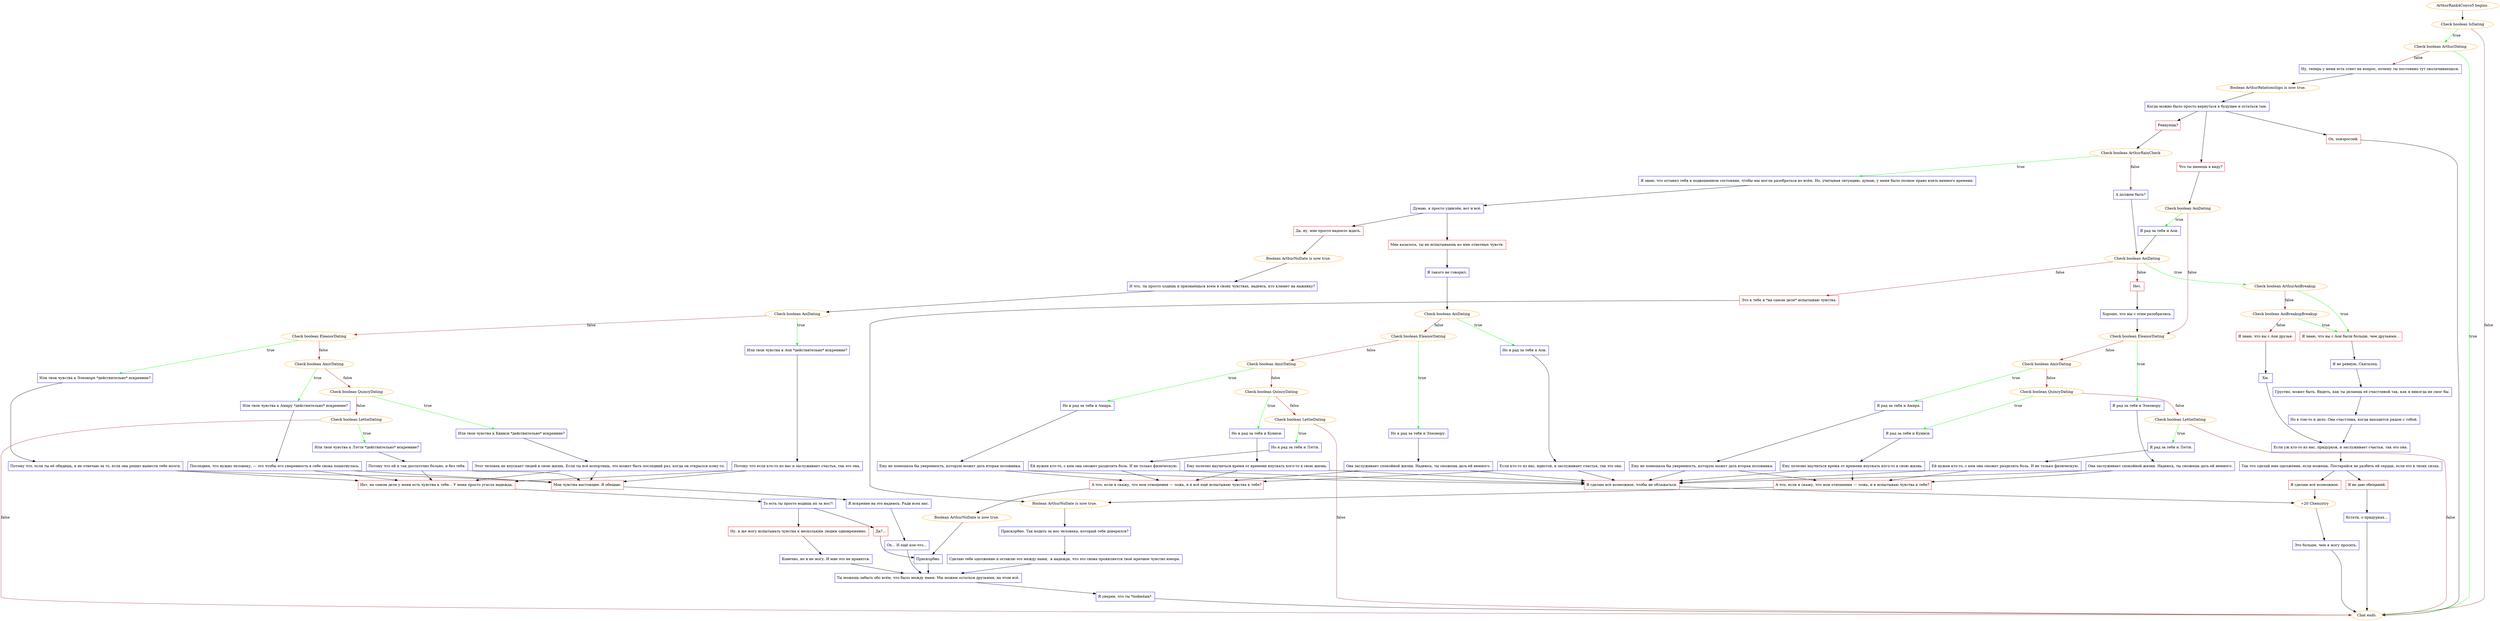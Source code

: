 digraph {
	"ArthurRank4Convo5 begins." [color=orange];
		"ArthurRank4Convo5 begins." -> j2018845881;
	j2018845881 [label="Check boolean IsDating",color=orange];
		j2018845881 -> j2993237603 [label=true,color=green];
		j2018845881 -> "Chat ends." [label=false,color=brown];
	j2993237603 [label="Check boolean ArthurDating",color=orange];
		j2993237603 -> "Chat ends." [label=true,color=green];
		j2993237603 -> j1662043739 [label=false,color=brown];
	"Chat ends." [color=orange];
	j1662043739 [label="Ну, теперь у меня есть ответ на вопрос, почему ты постоянно тут околачиваешься.",shape=box,color=blue];
		j1662043739 -> j3555498466;
	j3555498466 [label="Boolean ArthurRelationships is now true.",color=orange];
		j3555498466 -> j3566411161;
	j3566411161 [label="Когда можно было просто вернуться в будущее и остаться там.",shape=box,color=blue];
		j3566411161 -> j1415331284;
		j3566411161 -> j884874696;
		j3566411161 -> j2794707740;
	j1415331284 [label="Ох, повзрослей.",shape=box,color=red];
		j1415331284 -> "Chat ends.";
	j884874696 [label="Ревнуешь?",shape=box,color=red];
		j884874696 -> j1876090925;
	j2794707740 [label="Что ты имеешь в виду?",shape=box,color=red];
		j2794707740 -> j3574252422;
	j1876090925 [label="Check boolean ArthurRainCheck",color=orange];
		j1876090925 -> j1115159864 [label=true,color=green];
		j1876090925 -> j3310025320 [label=false,color=brown];
	j3574252422 [label="Check boolean AoiDating",color=orange];
		j3574252422 -> j3016642532 [label=true,color=green];
		j3574252422 -> j1759626161 [label=false,color=brown];
	j1115159864 [label="Я знаю, что оставил тебя в подвешенном состоянии, чтобы мы могли разобраться во всём. Но, учитывая ситуацию, думаю, у меня было полное право взять немного времени.",shape=box,color=blue];
		j1115159864 -> j4036040275;
	j3310025320 [label="А должен быть?",shape=box,color=blue];
		j3310025320 -> j2279261553;
	j3016642532 [label="Я рад за тебя и Аои.",shape=box,color=blue];
		j3016642532 -> j2279261553;
	j1759626161 [label="Check boolean EleanorDating",color=orange];
		j1759626161 -> j326254081 [label=true,color=green];
		j1759626161 -> j4274557196 [label=false,color=brown];
	j4036040275 [label="Думаю, я просто удивлён, вот и всё.",shape=box,color=blue];
		j4036040275 -> j2379981226;
		j4036040275 -> j451428641;
	j2279261553 [label="Check boolean AoiDating",color=orange];
		j2279261553 -> j1863277533 [label=true,color=green];
		j2279261553 -> j217928144 [label=false,color=brown];
		j2279261553 -> j2697919284 [label=false,color=brown];
	j326254081 [label="Я рад за тебя и Элеонору.",shape=box,color=blue];
		j326254081 -> j138353329;
	j4274557196 [label="Check boolean AmirDating",color=orange];
		j4274557196 -> j137511113 [label=true,color=green];
		j4274557196 -> j1675108729 [label=false,color=brown];
	j2379981226 [label="Мне казалось, ты не испытываешь ко мне ответных чувств.",shape=box,color=red];
		j2379981226 -> j3165697734;
	j451428641 [label="Да, ну, мне просто надоело ждать.",shape=box,color=red];
		j451428641 -> j374197271;
	j1863277533 [label="Check boolean ArthurAoiBreakup",color=orange];
		j1863277533 -> j2966052549 [label=true,color=green];
		j1863277533 -> j1641706424 [label=false,color=brown];
	j217928144 [label="Нет.",shape=box,color=red];
		j217928144 -> j3428654882;
	j2697919284 [label="Это к тебе я *на самом деле* испытываю чувства.",shape=box,color=red];
		j2697919284 -> j1123563109;
	j138353329 [label="Она заслуживает спокойной жизни. Надеюсь, ты сможешь дать ей немного.",shape=box,color=blue];
		j138353329 -> j1850996695;
		j138353329 -> j2879019675;
	j137511113 [label="Я рад за тебя и Амира.",shape=box,color=blue];
		j137511113 -> j3819689010;
	j1675108729 [label="Check boolean QuincyDating",color=orange];
		j1675108729 -> j732352846 [label=true,color=green];
		j1675108729 -> j3895399393 [label=false,color=brown];
	j3165697734 [label="Я такого не говорил.",shape=box,color=blue];
		j3165697734 -> j1292584064;
	j374197271 [label="Boolean ArthurNoDate is now true.",color=orange];
		j374197271 -> j2714499806;
	j2966052549 [label="Я знаю, что вы с Аои были больше, чем друзьями…",shape=box,color=red];
		j2966052549 -> j2626188938;
	j1641706424 [label="Check boolean AoiBreakupBreakup",color=orange];
		j1641706424 -> j2966052549 [label=true,color=green];
		j1641706424 -> j1572992606 [label=false,color=brown];
	j3428654882 [label="Хорошо, что мы с этим разобрались.",shape=box,color=blue];
		j3428654882 -> j1759626161;
	j1123563109 [label="Boolean ArthurNoDate is now true.",color=orange];
		j1123563109 -> j3713599283;
	j1850996695 [label="Я сделаю всё возможное, чтобы не облажаться.",shape=box,color=red];
		j1850996695 -> j365980205;
	j2879019675 [label="А что, если я скажу, что мои отношения — ложь, и я испытываю чувства к тебе?",shape=box,color=red];
		j2879019675 -> j1123563109;
	j3819689010 [label="Ему не помешала бы уверенность, которую может дать вторая половинка.",shape=box,color=blue];
		j3819689010 -> j1850996695;
		j3819689010 -> j2879019675;
	j732352846 [label="Я рад за тебя и Куинси.",shape=box,color=blue];
		j732352846 -> j363880495;
	j3895399393 [label="Check boolean LettieDating",color=orange];
		j3895399393 -> j4108686630 [label=true,color=green];
		j3895399393 -> "Chat ends." [label=false,color=brown];
	j1292584064 [label="Check boolean AoiDating",color=orange];
		j1292584064 -> j2374194503 [label=true,color=green];
		j1292584064 -> j1044422633 [label=false,color=brown];
	j2714499806 [label="И что, ты просто ходишь и признаёшься всем в своих чувствах, надеясь, кто клюнет на наживку?",shape=box,color=blue];
		j2714499806 -> j2578975380;
	j2626188938 [label="Я не ревную, Скиталец.",shape=box,color=blue];
		j2626188938 -> j3457420048;
	j1572992606 [label="Я знаю, что вы с Аои друзья.",shape=box,color=red];
		j1572992606 -> j3896483603;
	j3713599283 [label="Прискорбно. Так водить за нос человека, который тебе доверился?",shape=box,color=blue];
		j3713599283 -> j2586759458;
	j365980205 [label="+20 Chemistry",color=orange];
		j365980205 -> j2527145132;
	j363880495 [label="Ему полезно научиться время от времени впускать кого-то в свою жизнь.",shape=box,color=blue];
		j363880495 -> j1850996695;
		j363880495 -> j2879019675;
	j4108686630 [label="Я рад за тебя и Лэтти.",shape=box,color=blue];
		j4108686630 -> j3454842830;
	j2374194503 [label="Но я рад за тебя и Аои.",shape=box,color=blue];
		j2374194503 -> j1988327070;
	j1044422633 [label="Check boolean EleanorDating",color=orange];
		j1044422633 -> j949086113 [label=true,color=green];
		j1044422633 -> j2191467577 [label=false,color=brown];
	j2578975380 [label="Check boolean AoiDating",color=orange];
		j2578975380 -> j4111091985 [label=true,color=green];
		j2578975380 -> j1553816266 [label=false,color=brown];
	j3457420048 [label="Грустно, может быть. Видеть, как ты делаешь её счастливой так, как я никогда не смог бы.",shape=box,color=blue];
		j3457420048 -> j4077934128;
	j3896483603 [label="Хм.",shape=box,color=blue];
		j3896483603 -> j1682230099;
	j2586759458 [label="Сделаю тебе одолжение и оставлю это между нами,  в надежде, что это снова проявляется твоё мрачное чувство юмора.",shape=box,color=blue];
		j2586759458 -> j1456875555;
	j2527145132 [label="Это больше, чем я могу просить.",shape=box,color=blue];
		j2527145132 -> "Chat ends.";
	j3454842830 [label="Ей нужен кто-то, с кем она сможет разделить боль. И не только физическую.",shape=box,color=blue];
		j3454842830 -> j1850996695;
		j3454842830 -> j2879019675;
	j1988327070 [label="Если кто-то из нас, идиотов, и заслуживает счастья, так это она.",shape=box,color=blue];
		j1988327070 -> j1850996695;
		j1988327070 -> j3255562968;
	j949086113 [label="Но я рад за тебя и Элеонору.",shape=box,color=blue];
		j949086113 -> j3965362252;
	j2191467577 [label="Check boolean AmirDating",color=orange];
		j2191467577 -> j4096068900 [label=true,color=green];
		j2191467577 -> j3786569169 [label=false,color=brown];
	j4111091985 [label="Или твои чувства к Аои *действительно* искренние?",shape=box,color=blue];
		j4111091985 -> j1182044566;
	j1553816266 [label="Check boolean EleanorDating",color=orange];
		j1553816266 -> j3845270360 [label=true,color=green];
		j1553816266 -> j2704905820 [label=false,color=brown];
	j4077934128 [label="Но в том-то и дело. Она счастлива, когда находится рядом с тобой.",shape=box,color=blue];
		j4077934128 -> j1682230099;
	j1682230099 [label="Если уж кто-то из нас, придурков, и заслуживает счастья, так это она.",shape=box,color=blue];
		j1682230099 -> j2719434703;
	j1456875555 [label="Ты можешь забыть обо всём, что было между нами. Мы можем остаться друзьями, на этом всё.",shape=box,color=blue];
		j1456875555 -> j107344947;
	j3255562968 [label="А что, если я скажу, что мои отношения — ложь, и я всё ещё испытываю чувства к тебе?",shape=box,color=red];
		j3255562968 -> j4002141645;
	j3965362252 [label="Она заслуживает спокойной жизни. Надеюсь, ты сможешь дать ей немного.",shape=box,color=blue];
		j3965362252 -> j1850996695;
		j3965362252 -> j3255562968;
	j4096068900 [label="Но я рад за тебя и Амира.",shape=box,color=blue];
		j4096068900 -> j593117837;
	j3786569169 [label="Check boolean QuincyDating",color=orange];
		j3786569169 -> j160124329 [label=true,color=green];
		j3786569169 -> j500909637 [label=false,color=brown];
	j1182044566 [label="Потому что если кто-то из нас и заслуживает счастья, так это она.",shape=box,color=blue];
		j1182044566 -> j3757686168;
		j1182044566 -> j168827275;
	j3845270360 [label="Или твои чувства к Элеоноре *действительно* искренние?",shape=box,color=blue];
		j3845270360 -> j827293485;
	j2704905820 [label="Check boolean AmirDating",color=orange];
		j2704905820 -> j3224979604 [label=true,color=green];
		j2704905820 -> j1535484838 [label=false,color=brown];
	j2719434703 [label="Так что сделай мне одолжение, если можешь. Постарайся не разбить ей сердце, если это в твоих силах.",shape=box,color=blue];
		j2719434703 -> j3030041434;
		j2719434703 -> j3964820715;
	j107344947 [label="Я уверен, что ты *поймёшь*.",shape=box,color=blue];
		j107344947 -> "Chat ends.";
	j4002141645 [label="Boolean ArthurNoDate is now true.",color=orange];
		j4002141645 -> j578626136;
	j593117837 [label="Ему не помешала бы уверенность, которую может дать вторая половинка.",shape=box,color=blue];
		j593117837 -> j1850996695;
		j593117837 -> j3255562968;
	j160124329 [label="Но я рад за тебя и Куинси.",shape=box,color=blue];
		j160124329 -> j3425233193;
	j500909637 [label="Check boolean LettieDating",color=orange];
		j500909637 -> j784177242 [label=true,color=green];
		j500909637 -> "Chat ends." [label=false,color=brown];
	j3757686168 [label="Мои чувства настоящие. Я обещаю.",shape=box,color=red];
		j3757686168 -> j45254267;
	j168827275 [label="Нет, на самом деле у меня есть чувства к тебе... У меня просто угасла надежда.",shape=box,color=red];
		j168827275 -> j4238613353;
	j827293485 [label="Потому что, если ты её обидишь, я не отвечаю за то, если она решит вынести тебе мозги.",shape=box,color=blue];
		j827293485 -> j3757686168;
		j827293485 -> j168827275;
	j3224979604 [label="Или твои чувства к Амиру *действительно* искренние?",shape=box,color=blue];
		j3224979604 -> j2847140922;
	j1535484838 [label="Check boolean QuincyDating",color=orange];
		j1535484838 -> j245424197 [label=true,color=green];
		j1535484838 -> j2093702655 [label=false,color=brown];
	j3030041434 [label="Я сделаю всё возможное.",shape=box,color=red];
		j3030041434 -> j365980205;
	j3964820715 [label="Я не даю обещаний.",shape=box,color=red];
		j3964820715 -> j3810358573;
	j578626136 [label="Прискорбно.",shape=box,color=blue];
		j578626136 -> j1456875555;
	j3425233193 [label="Ему полезно научиться время от времени впускать кого-то в свою жизнь.",shape=box,color=blue];
		j3425233193 -> j1850996695;
		j3425233193 -> j3255562968;
	j784177242 [label="Но я рад за тебя и Лэтти.",shape=box,color=blue];
		j784177242 -> j2080433017;
	j45254267 [label="Я искренне на это надеюсь. Ради всех нас.",shape=box,color=blue];
		j45254267 -> j2134448947;
	j4238613353 [label="То есть ты просто водишь их за нос?!",shape=box,color=blue];
		j4238613353 -> j2378563878;
		j4238613353 -> j2009960533;
	j2847140922 [label="Последнее, что нужно человеку, — это чтобы его уверенность в себе снова пошатнулась.",shape=box,color=blue];
		j2847140922 -> j3757686168;
		j2847140922 -> j168827275;
	j245424197 [label="Или твои чувства к Квинси *действительно* искренние?",shape=box,color=blue];
		j245424197 -> j4219661575;
	j2093702655 [label="Check boolean LettieDating",color=orange];
		j2093702655 -> j532872894 [label=true,color=green];
		j2093702655 -> "Chat ends." [label=false,color=brown];
	j3810358573 [label="Кстати, о придурках...",shape=box,color=blue];
		j3810358573 -> "Chat ends.";
	j2080433017 [label="Ей нужен кто-то, с кем она сможет разделить боль. И не только физическую.",shape=box,color=blue];
		j2080433017 -> j1850996695;
		j2080433017 -> j3255562968;
	j2134448947 [label="Ох... И ещё кое-что...",shape=box,color=blue];
		j2134448947 -> j1456875555;
	j2378563878 [label="Ну, я же могу испытывать чувства к нескольким людям одновременно.",shape=box,color=red];
		j2378563878 -> j3608335961;
	j2009960533 [label="Да?...",shape=box,color=red];
		j2009960533 -> j578626136;
	j4219661575 [label="Этот человек не впускает людей в свою жизнь. Если ты всё испортишь, это может быть последний раз, когда он открылся кому-то.",shape=box,color=blue];
		j4219661575 -> j3757686168;
		j4219661575 -> j168827275;
	j532872894 [label="Или твои чувства к Лэтти *действительно* искренние?",shape=box,color=blue];
		j532872894 -> j919188254;
	j3608335961 [label="Конечно, но я не могу. И мне это не нравится.",shape=box,color=blue];
		j3608335961 -> j1456875555;
	j919188254 [label="Потому что ей и так достаточно больно, и без тебя.",shape=box,color=blue];
		j919188254 -> j3757686168;
		j919188254 -> j168827275;
}